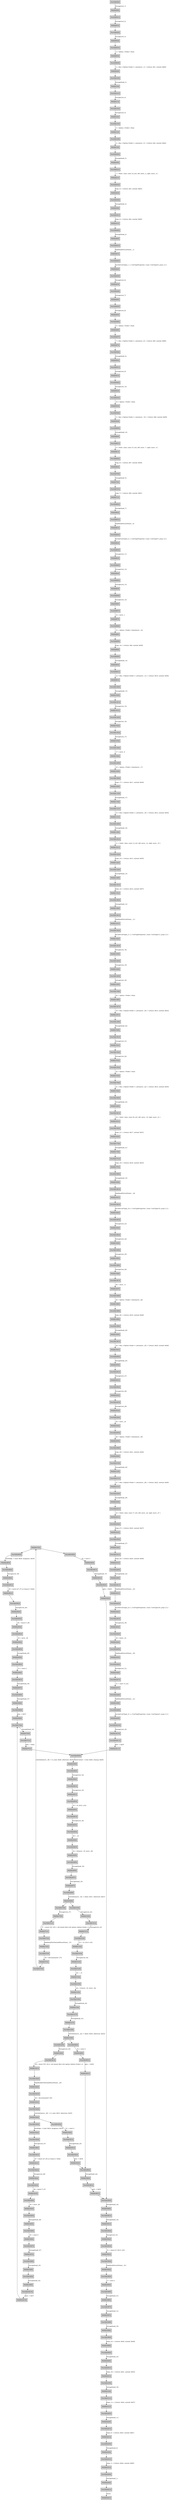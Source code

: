 digraph CFG {
start_bb44_0[style=filled, shape=rectangle, fillcolor=lightgrey, label="Start(bb44[0])"]
start_bb44_1[style=filled, shape=rectangle, fillcolor=lightgrey, label="Start(bb44[1])"]
start_bb43_0[style=filled, shape=rectangle, fillcolor=lightgrey, label="Start(bb43[0])"]
start_bb43_1[style=filled, shape=rectangle, fillcolor=lightgrey, label="Start(bb43[1])"]
start_bb42_0[style=filled, shape=rectangle, fillcolor=lightgrey, label="Start(bb42[0])"]
start_bb42_1[style=filled, shape=rectangle, fillcolor=lightgrey, label="Start(bb42[1])"]
start_bb41_0[style=filled, shape=rectangle, fillcolor=lightgrey, label="Start(bb41[0])"]
start_bb41_1[style=filled, shape=rectangle, fillcolor=lightgrey, label="Start(bb41[1])"]
start_bb40_0[style=filled, shape=rectangle, fillcolor=lightgrey, label="Start(bb40[0])"]
start_bb40_1[style=filled, shape=rectangle, fillcolor=lightgrey, label="Start(bb40[1])"]
start_bb37_0[style=filled, shape=rectangle, fillcolor=lightgrey, label="Start(bb37[0])"]
start_bb37_1[style=filled, shape=rectangle, fillcolor=lightgrey, label="Start(bb37[1])"]
start_bb34_0[style=filled, shape=rectangle, fillcolor=lightgrey, label="Start(bb34[0])"]
start_bb34_1[style=filled, shape=rectangle, fillcolor=lightgrey, label="Start(bb34[1])"]
start_bb34_2[style=filled, shape=rectangle, fillcolor=lightgrey, label="Start(bb34[2])"]
start_bb34_3[style=filled, shape=rectangle, fillcolor=lightgrey, label="Start(bb34[3])"]
start_bb34_4[style=filled, shape=rectangle, fillcolor=lightgrey, label="Start(bb34[4])"]
start_bb34_5[style=filled, shape=rectangle, fillcolor=lightgrey, label="Start(bb34[5])"]
start_bb34_6[style=filled, shape=rectangle, fillcolor=lightgrey, label="Start(bb34[6])"]
start_bb34_7[style=filled, shape=rectangle, fillcolor=lightgrey, label="Start(bb34[7])"]
start_bb34_8[style=filled, shape=rectangle, fillcolor=lightgrey, label="Start(bb34[8])"]
start_bb34_9[style=filled, shape=rectangle, fillcolor=lightgrey, label="Start(bb34[9])"]
start_bb34_10[style=filled, shape=rectangle, fillcolor=lightgrey, label="Start(bb34[10])"]
start_bb39_0[style=filled, shape=rectangle, fillcolor=lightgrey, label="Start(bb39[0])"]
start_bb39_1[style=filled, shape=rectangle, fillcolor=lightgrey, label="Start(bb39[1])"]
start_bb39_2[style=filled, shape=rectangle, fillcolor=lightgrey, label="Start(bb39[2])"]
start_bb39_3[style=filled, shape=rectangle, fillcolor=lightgrey, label="Start(bb39[3])"]
start_bb39_4[style=filled, shape=rectangle, fillcolor=lightgrey, label="Start(bb39[4])"]
start_bb39_5[style=filled, shape=rectangle, fillcolor=lightgrey, label="Start(bb39[5])"]
start_bb39_6[style=filled, shape=rectangle, fillcolor=lightgrey, label="Start(bb39[6])"]
start_bb39_7[style=filled, shape=rectangle, fillcolor=lightgrey, label="Start(bb39[7])"]
start_bb39_8[style=filled, shape=rectangle, fillcolor=lightgrey, label="Start(bb39[8])"]
start_bb39_9[style=filled, shape=rectangle, fillcolor=lightgrey, label="Start(bb39[9])"]
start_bb29_0[style=filled, shape=rectangle, fillcolor=lightgrey, label="Start(bb29[0])"]
start_bb29_1[style=filled, shape=rectangle, fillcolor=lightgrey, label="Start(bb29[1])"]
start_bb29_2[style=filled, shape=rectangle, fillcolor=lightgrey, label="Start(bb29[2])"]
start_bb29_3[style=filled, shape=rectangle, fillcolor=lightgrey, label="Start(bb29[3])"]
start_bb29_4[style=filled, shape=rectangle, fillcolor=lightgrey, label="Start(bb29[4])"]
start_bb29_5[style=filled, shape=rectangle, fillcolor=lightgrey, label="Start(bb29[5])"]
start_bb29_6[style=filled, shape=rectangle, fillcolor=lightgrey, label="Start(bb29[6])"]
start_bb29_7[style=filled, shape=rectangle, fillcolor=lightgrey, label="Start(bb29[7])"]
start_bb29_8[style=filled, shape=rectangle, fillcolor=lightgrey, label="Start(bb29[8])"]
start_bb29_9[style=filled, shape=rectangle, fillcolor=lightgrey, label="Start(bb29[9])"]
start_bb35_0[style=filled, shape=rectangle, fillcolor=lightgrey, label="Start(bb35[0])"]
start_bb35_1[style=filled, shape=rectangle, fillcolor=lightgrey, label="Start(bb35[1])"]
start_bb35_2[style=filled, shape=rectangle, fillcolor=lightgrey, label="Start(bb35[2])"]
start_bb33_0[style=filled, shape=rectangle, fillcolor=lightgrey, label="Start(bb33[0])"]
start_bb38_0[style=filled, shape=rectangle, fillcolor=lightgrey, label="Start(bb38[0])"]
start_bb38_1[style=filled, shape=rectangle, fillcolor=lightgrey, label="Start(bb38[1])"]
start_bb30_0[style=filled, shape=rectangle, fillcolor=lightgrey, label="Start(bb30[0])"]
start_bb30_1[style=filled, shape=rectangle, fillcolor=lightgrey, label="Start(bb30[1])"]
start_bb30_2[style=filled, shape=rectangle, fillcolor=lightgrey, label="Start(bb30[2])"]
start_bb28_0[style=filled, shape=rectangle, fillcolor=lightgrey, label="Start(bb28[0])"]
start_bb32_0[style=filled, shape=rectangle, fillcolor=lightgrey, label="Start(bb32[0])"]
start_bb32_1[style=filled, shape=rectangle, fillcolor=lightgrey, label="Start(bb32[1])"]
start_bb32_2[style=filled, shape=rectangle, fillcolor=lightgrey, label="Start(bb32[2])"]
start_bb32_3[style=filled, shape=rectangle, fillcolor=lightgrey, label="Start(bb32[3])"]
start_bb32_4[style=filled, shape=rectangle, fillcolor=lightgrey, label="Start(bb32[4])"]
start_bb36_0[style=filled, shape=rectangle, fillcolor=lightgrey, label="Start(bb36[0])"]
start_bb36_1[style=filled, shape=rectangle, fillcolor=lightgrey, label="Start(bb36[1])"]
start_bb27_0[style=filled, shape=rectangle, fillcolor=lightgrey, label="Start(bb27[0])"]
start_bb27_1[style=filled, shape=rectangle, fillcolor=lightgrey, label="Start(bb27[1])"]
start_bb27_2[style=filled, shape=rectangle, fillcolor=lightgrey, label="Start(bb27[2])"]
start_bb27_3[style=filled, shape=rectangle, fillcolor=lightgrey, label="Start(bb27[3])"]
start_bb27_4[style=filled, shape=rectangle, fillcolor=lightgrey, label="Start(bb27[4])"]
start_bb31_0[style=filled, shape=rectangle, fillcolor=lightgrey, label="Start(bb31[0])"]
start_bb31_1[style=filled, shape=rectangle, fillcolor=lightgrey, label="Start(bb31[1])"]
start_bb31_2[style=filled, shape=rectangle, fillcolor=lightgrey, label="Start(bb31[2])"]
start_bb31_3[style=filled, shape=rectangle, fillcolor=lightgrey, label="Start(bb31[3])"]
start_bb31_4[style=filled, shape=rectangle, fillcolor=lightgrey, label="Start(bb31[4])"]
start_bb31_5[style=filled, shape=rectangle, fillcolor=lightgrey, label="Start(bb31[5])"]
start_bb31_6[style=filled, shape=rectangle, fillcolor=lightgrey, label="Start(bb31[6])"]
start_bb31_7[style=filled, shape=rectangle, fillcolor=lightgrey, label="Start(bb31[7])"]
start_bb31_8[style=filled, shape=rectangle, fillcolor=lightgrey, label="Start(bb31[8])"]
start_bb26_0[style=filled, shape=rectangle, fillcolor=lightgrey, label="Start(bb26[0])"]
start_bb26_1[style=filled, shape=rectangle, fillcolor=lightgrey, label="Start(bb26[1])"]
start_bb26_2[style=filled, shape=rectangle, fillcolor=lightgrey, label="Start(bb26[2])"]
start_bb26_3[style=filled, shape=rectangle, fillcolor=lightgrey, label="Start(bb26[3])"]
start_bb26_4[style=filled, shape=rectangle, fillcolor=lightgrey, label="Start(bb26[4])"]
start_bb26_5[style=filled, shape=rectangle, fillcolor=lightgrey, label="Start(bb26[5])"]
start_bb26_6[style=filled, shape=rectangle, fillcolor=lightgrey, label="Start(bb26[6])"]
start_bb26_7[style=filled, shape=rectangle, fillcolor=lightgrey, label="Start(bb26[7])"]
start_bb26_8[style=filled, shape=rectangle, fillcolor=lightgrey, label="Start(bb26[8])"]
start_bb25_0[style=filled, shape=rectangle, fillcolor=lightgrey, label="Start(bb25[0])"]
start_bb24_0[style=filled, shape=rectangle, fillcolor=lightgrey, label="Start(bb24[0])"]
start_bb24_1[style=filled, shape=rectangle, fillcolor=lightgrey, label="Start(bb24[1])"]
start_bb24_2[style=filled, shape=rectangle, fillcolor=lightgrey, label="Start(bb24[2])"]
start_bb24_3[style=filled, shape=rectangle, fillcolor=lightgrey, label="Start(bb24[3])"]
start_bb24_4[style=filled, shape=rectangle, fillcolor=lightgrey, label="Start(bb24[4])"]
start_bb24_5[style=filled, shape=rectangle, fillcolor=lightgrey, label="Start(bb24[5])"]
start_bb24_6[style=filled, shape=rectangle, fillcolor=lightgrey, label="Start(bb24[6])"]
start_bb24_7[style=filled, shape=rectangle, fillcolor=lightgrey, label="Start(bb24[7])"]
start_bb24_8[style=filled, shape=rectangle, fillcolor=lightgrey, label="Start(bb24[8])"]
start_bb24_9[style=filled, shape=rectangle, fillcolor=lightgrey, label="Start(bb24[9])"]
start_bb24_10[style=filled, shape=rectangle, fillcolor=lightgrey, label="Start(bb24[10])"]
start_bb24_11[style=filled, shape=rectangle, fillcolor=lightgrey, label="Start(bb24[11])"]
start_bb23_0[style=filled, shape=rectangle, fillcolor=lightgrey, label="Start(bb23[0])"]
start_bb23_1[style=filled, shape=rectangle, fillcolor=lightgrey, label="Start(bb23[1])"]
start_bb22_0[style=filled, shape=rectangle, fillcolor=lightgrey, label="Start(bb22[0])"]
start_bb22_1[style=filled, shape=rectangle, fillcolor=lightgrey, label="Start(bb22[1])"]
start_bb22_2[style=filled, shape=rectangle, fillcolor=lightgrey, label="Start(bb22[2])"]
start_bb21_0[style=filled, shape=rectangle, fillcolor=lightgrey, label="Start(bb21[0])"]
start_bb21_1[style=filled, shape=rectangle, fillcolor=lightgrey, label="Start(bb21[1])"]
start_bb20_0[style=filled, shape=rectangle, fillcolor=lightgrey, label="Start(bb20[0])"]
start_bb20_1[style=filled, shape=rectangle, fillcolor=lightgrey, label="Start(bb20[1])"]
start_bb20_2[style=filled, shape=rectangle, fillcolor=lightgrey, label="Start(bb20[2])"]
start_bb20_3[style=filled, shape=rectangle, fillcolor=lightgrey, label="Start(bb20[3])"]
start_bb20_4[style=filled, shape=rectangle, fillcolor=lightgrey, label="Start(bb20[4])"]
start_bb20_5[style=filled, shape=rectangle, fillcolor=lightgrey, label="Start(bb20[5])"]
start_bb20_6[style=filled, shape=rectangle, fillcolor=lightgrey, label="Start(bb20[6])"]
start_bb19_0[style=filled, shape=rectangle, fillcolor=lightgrey, label="Start(bb19[0])"]
start_bb19_1[style=filled, shape=rectangle, fillcolor=lightgrey, label="Start(bb19[1])"]
start_bb18_0[style=filled, shape=rectangle, fillcolor=lightgrey, label="Start(bb18[0])"]
start_bb18_1[style=filled, shape=rectangle, fillcolor=lightgrey, label="Start(bb18[1])"]
start_bb18_2[style=filled, shape=rectangle, fillcolor=lightgrey, label="Start(bb18[2])"]
start_bb18_3[style=filled, shape=rectangle, fillcolor=lightgrey, label="Start(bb18[3])"]
start_bb18_4[style=filled, shape=rectangle, fillcolor=lightgrey, label="Start(bb18[4])"]
start_bb18_5[style=filled, shape=rectangle, fillcolor=lightgrey, label="Start(bb18[5])"]
start_bb18_6[style=filled, shape=rectangle, fillcolor=lightgrey, label="Start(bb18[6])"]
start_bb18_7[style=filled, shape=rectangle, fillcolor=lightgrey, label="Start(bb18[7])"]
start_bb18_8[style=filled, shape=rectangle, fillcolor=lightgrey, label="Start(bb18[8])"]
start_bb18_9[style=filled, shape=rectangle, fillcolor=lightgrey, label="Start(bb18[9])"]
start_bb17_0[style=filled, shape=rectangle, fillcolor=lightgrey, label="Start(bb17[0])"]
start_bb17_1[style=filled, shape=rectangle, fillcolor=lightgrey, label="Start(bb17[1])"]
start_bb16_0[style=filled, shape=rectangle, fillcolor=lightgrey, label="Start(bb16[0])"]
start_bb16_1[style=filled, shape=rectangle, fillcolor=lightgrey, label="Start(bb16[1])"]
start_bb16_2[style=filled, shape=rectangle, fillcolor=lightgrey, label="Start(bb16[2])"]
start_bb15_0[style=filled, shape=rectangle, fillcolor=lightgrey, label="Start(bb15[0])"]
start_bb15_1[style=filled, shape=rectangle, fillcolor=lightgrey, label="Start(bb15[1])"]
start_bb15_2[style=filled, shape=rectangle, fillcolor=lightgrey, label="Start(bb15[2])"]
start_bb15_3[style=filled, shape=rectangle, fillcolor=lightgrey, label="Start(bb15[3])"]
start_bb15_4[style=filled, shape=rectangle, fillcolor=lightgrey, label="Start(bb15[4])"]
start_bb14_0[style=filled, shape=rectangle, fillcolor=lightgrey, label="Start(bb14[0])"]
start_bb14_1[style=filled, shape=rectangle, fillcolor=lightgrey, label="Start(bb14[1])"]
start_bb14_2[style=filled, shape=rectangle, fillcolor=lightgrey, label="Start(bb14[2])"]
start_bb14_3[style=filled, shape=rectangle, fillcolor=lightgrey, label="Start(bb14[3])"]
start_bb14_4[style=filled, shape=rectangle, fillcolor=lightgrey, label="Start(bb14[4])"]
start_bb14_5[style=filled, shape=rectangle, fillcolor=lightgrey, label="Start(bb14[5])"]
start_bb14_6[style=filled, shape=rectangle, fillcolor=lightgrey, label="Start(bb14[6])"]
start_bb14_7[style=filled, shape=rectangle, fillcolor=lightgrey, label="Start(bb14[7])"]
start_bb13_0[style=filled, shape=rectangle, fillcolor=lightgrey, label="Start(bb13[0])"]
start_bb13_1[style=filled, shape=rectangle, fillcolor=lightgrey, label="Start(bb13[1])"]
start_bb12_0[style=filled, shape=rectangle, fillcolor=lightgrey, label="Start(bb12[0])"]
start_bb12_1[style=filled, shape=rectangle, fillcolor=lightgrey, label="Start(bb12[1])"]
start_bb12_2[style=filled, shape=rectangle, fillcolor=lightgrey, label="Start(bb12[2])"]
start_bb11_0[style=filled, shape=rectangle, fillcolor=lightgrey, label="Start(bb11[0])"]
start_bb11_1[style=filled, shape=rectangle, fillcolor=lightgrey, label="Start(bb11[1])"]
start_bb10_0[style=filled, shape=rectangle, fillcolor=lightgrey, label="Start(bb10[0])"]
start_bb10_1[style=filled, shape=rectangle, fillcolor=lightgrey, label="Start(bb10[1])"]
start_bb10_2[style=filled, shape=rectangle, fillcolor=lightgrey, label="Start(bb10[2])"]
start_bb10_3[style=filled, shape=rectangle, fillcolor=lightgrey, label="Start(bb10[3])"]
start_bb10_4[style=filled, shape=rectangle, fillcolor=lightgrey, label="Start(bb10[4])"]
start_bb10_5[style=filled, shape=rectangle, fillcolor=lightgrey, label="Start(bb10[5])"]
start_bb10_6[style=filled, shape=rectangle, fillcolor=lightgrey, label="Start(bb10[6])"]
start_bb9_0[style=filled, shape=rectangle, fillcolor=lightgrey, label="Start(bb9[0])"]
start_bb9_1[style=filled, shape=rectangle, fillcolor=lightgrey, label="Start(bb9[1])"]
start_bb8_0[style=filled, shape=rectangle, fillcolor=lightgrey, label="Start(bb8[0])"]
start_bb8_1[style=filled, shape=rectangle, fillcolor=lightgrey, label="Start(bb8[1])"]
start_bb8_2[style=filled, shape=rectangle, fillcolor=lightgrey, label="Start(bb8[2])"]
start_bb8_3[style=filled, shape=rectangle, fillcolor=lightgrey, label="Start(bb8[3])"]
start_bb8_4[style=filled, shape=rectangle, fillcolor=lightgrey, label="Start(bb8[4])"]
start_bb8_5[style=filled, shape=rectangle, fillcolor=lightgrey, label="Start(bb8[5])"]
start_bb8_6[style=filled, shape=rectangle, fillcolor=lightgrey, label="Start(bb8[6])"]
start_bb8_7[style=filled, shape=rectangle, fillcolor=lightgrey, label="Start(bb8[7])"]
start_bb8_8[style=filled, shape=rectangle, fillcolor=lightgrey, label="Start(bb8[8])"]
start_bb8_9[style=filled, shape=rectangle, fillcolor=lightgrey, label="Start(bb8[9])"]
start_bb7_0[style=filled, shape=rectangle, fillcolor=lightgrey, label="Start(bb7[0])"]
start_bb7_1[style=filled, shape=rectangle, fillcolor=lightgrey, label="Start(bb7[1])"]
start_bb6_0[style=filled, shape=rectangle, fillcolor=lightgrey, label="Start(bb6[0])"]
start_bb6_1[style=filled, shape=rectangle, fillcolor=lightgrey, label="Start(bb6[1])"]
start_bb6_2[style=filled, shape=rectangle, fillcolor=lightgrey, label="Start(bb6[2])"]
start_bb5_0[style=filled, shape=rectangle, fillcolor=lightgrey, label="Start(bb5[0])"]
start_bb5_1[style=filled, shape=rectangle, fillcolor=lightgrey, label="Start(bb5[1])"]
start_bb5_2[style=filled, shape=rectangle, fillcolor=lightgrey, label="Start(bb5[2])"]
start_bb5_3[style=filled, shape=rectangle, fillcolor=lightgrey, label="Start(bb5[3])"]
start_bb5_4[style=filled, shape=rectangle, fillcolor=lightgrey, label="Start(bb5[4])"]
start_bb4_0[style=filled, shape=rectangle, fillcolor=lightgrey, label="Start(bb4[0])"]
start_bb4_1[style=filled, shape=rectangle, fillcolor=lightgrey, label="Start(bb4[1])"]
start_bb4_2[style=filled, shape=rectangle, fillcolor=lightgrey, label="Start(bb4[2])"]
start_bb4_3[style=filled, shape=rectangle, fillcolor=lightgrey, label="Start(bb4[3])"]
start_bb4_4[style=filled, shape=rectangle, fillcolor=lightgrey, label="Start(bb4[4])"]
start_bb4_5[style=filled, shape=rectangle, fillcolor=lightgrey, label="Start(bb4[5])"]
start_bb4_6[style=filled, shape=rectangle, fillcolor=lightgrey, label="Start(bb4[6])"]
start_bb4_7[style=filled, shape=rectangle, fillcolor=lightgrey, label="Start(bb4[7])"]
start_bb3_0[style=filled, shape=rectangle, fillcolor=lightgrey, label="Start(bb3[0])"]
start_bb3_1[style=filled, shape=rectangle, fillcolor=lightgrey, label="Start(bb3[1])"]
start_bb2_0[style=filled, shape=rectangle, fillcolor=lightgrey, label="Start(bb2[0])"]
start_bb2_1[style=filled, shape=rectangle, fillcolor=lightgrey, label="Start(bb2[1])"]
start_bb2_2[style=filled, shape=rectangle, fillcolor=lightgrey, label="Start(bb2[2])"]
start_bb1_0[style=filled, shape=rectangle, fillcolor=lightgrey, label="Start(bb1[0])"]
start_bb1_1[style=filled, shape=rectangle, fillcolor=lightgrey, label="Start(bb1[1])"]
start_bb1_2[style=filled, shape=rectangle, fillcolor=lightgrey, label="Start(bb1[2])"]
start_bb1_3[style=filled, shape=rectangle, fillcolor=lightgrey, label="Start(bb1[3])"]
start_bb1_4[style=filled, shape=rectangle, fillcolor=lightgrey, label="Start(bb1[4])"]
start_bb0_0[style=filled, shape=rectangle, fillcolor=lightgrey, label="Start(bb0[0])"]
start_bb0_1[style=filled, shape=rectangle, fillcolor=lightgrey, label="Start(bb0[1])"]
start_bb0_2[style=filled, shape=rectangle, fillcolor=lightgrey, label="Start(bb0[2])"]
start_bb0_3[style=filled, shape=rectangle, fillcolor=lightgrey, label="Start(bb0[3])"]
start_bb0_4[style=filled, shape=rectangle, fillcolor=lightgrey, label="Start(bb0[4])"]
mid_bb44_0[style=filled, shape=rectangle, fillcolor=lightgrey, label="Mid(bb44[0])"]
mid_bb43_0[style=filled, shape=rectangle, fillcolor=lightgrey, label="Mid(bb43[0])"]
mid_bb42_0[style=filled, shape=rectangle, fillcolor=lightgrey, label="Mid(bb42[0])"]
mid_bb41_0[style=filled, shape=rectangle, fillcolor=lightgrey, label="Mid(bb41[0])"]
mid_bb40_0[style=filled, shape=rectangle, fillcolor=lightgrey, label="Mid(bb40[0])"]
mid_bb37_0[style=filled, shape=rectangle, fillcolor=lightgrey, label="Mid(bb37[0])"]
mid_bb34_0[style=filled, shape=rectangle, fillcolor=lightgrey, label="Mid(bb34[0])"]
mid_bb34_1[style=filled, shape=rectangle, fillcolor=lightgrey, label="Mid(bb34[1])"]
mid_bb34_2[style=filled, shape=rectangle, fillcolor=lightgrey, label="Mid(bb34[2])"]
mid_bb34_3[style=filled, shape=rectangle, fillcolor=lightgrey, label="Mid(bb34[3])"]
mid_bb34_4[style=filled, shape=rectangle, fillcolor=lightgrey, label="Mid(bb34[4])"]
mid_bb34_5[style=filled, shape=rectangle, fillcolor=lightgrey, label="Mid(bb34[5])"]
mid_bb34_6[style=filled, shape=rectangle, fillcolor=lightgrey, label="Mid(bb34[6])"]
mid_bb34_7[style=filled, shape=rectangle, fillcolor=lightgrey, label="Mid(bb34[7])"]
mid_bb34_8[style=filled, shape=rectangle, fillcolor=lightgrey, label="Mid(bb34[8])"]
mid_bb34_9[style=filled, shape=rectangle, fillcolor=lightgrey, label="Mid(bb34[9])"]
mid_bb39_0[style=filled, shape=rectangle, fillcolor=lightgrey, label="Mid(bb39[0])"]
mid_bb39_1[style=filled, shape=rectangle, fillcolor=lightgrey, label="Mid(bb39[1])"]
mid_bb39_2[style=filled, shape=rectangle, fillcolor=lightgrey, label="Mid(bb39[2])"]
mid_bb39_3[style=filled, shape=rectangle, fillcolor=lightgrey, label="Mid(bb39[3])"]
mid_bb39_4[style=filled, shape=rectangle, fillcolor=lightgrey, label="Mid(bb39[4])"]
mid_bb39_5[style=filled, shape=rectangle, fillcolor=lightgrey, label="Mid(bb39[5])"]
mid_bb39_6[style=filled, shape=rectangle, fillcolor=lightgrey, label="Mid(bb39[6])"]
mid_bb39_7[style=filled, shape=rectangle, fillcolor=lightgrey, label="Mid(bb39[7])"]
mid_bb39_8[style=filled, shape=rectangle, fillcolor=lightgrey, label="Mid(bb39[8])"]
mid_bb29_0[style=filled, shape=rectangle, fillcolor=lightgrey, label="Mid(bb29[0])"]
mid_bb29_1[style=filled, shape=rectangle, fillcolor=lightgrey, label="Mid(bb29[1])"]
mid_bb29_2[style=filled, shape=rectangle, fillcolor=lightgrey, label="Mid(bb29[2])"]
mid_bb29_3[style=filled, shape=rectangle, fillcolor=lightgrey, label="Mid(bb29[3])"]
mid_bb29_4[style=filled, shape=rectangle, fillcolor=lightgrey, label="Mid(bb29[4])"]
mid_bb29_5[style=filled, shape=rectangle, fillcolor=lightgrey, label="Mid(bb29[5])"]
mid_bb29_6[style=filled, shape=rectangle, fillcolor=lightgrey, label="Mid(bb29[6])"]
mid_bb29_7[style=filled, shape=rectangle, fillcolor=lightgrey, label="Mid(bb29[7])"]
mid_bb29_8[style=filled, shape=rectangle, fillcolor=lightgrey, label="Mid(bb29[8])"]
mid_bb35_0[style=filled, shape=rectangle, fillcolor=lightgrey, label="Mid(bb35[0])"]
mid_bb35_1[style=filled, shape=rectangle, fillcolor=lightgrey, label="Mid(bb35[1])"]
mid_bb38_0[style=filled, shape=rectangle, fillcolor=lightgrey, label="Mid(bb38[0])"]
mid_bb30_0[style=filled, shape=rectangle, fillcolor=lightgrey, label="Mid(bb30[0])"]
mid_bb30_1[style=filled, shape=rectangle, fillcolor=lightgrey, label="Mid(bb30[1])"]
mid_bb32_0[style=filled, shape=rectangle, fillcolor=lightgrey, label="Mid(bb32[0])"]
mid_bb32_1[style=filled, shape=rectangle, fillcolor=lightgrey, label="Mid(bb32[1])"]
mid_bb32_2[style=filled, shape=rectangle, fillcolor=lightgrey, label="Mid(bb32[2])"]
mid_bb32_3[style=filled, shape=rectangle, fillcolor=lightgrey, label="Mid(bb32[3])"]
mid_bb36_0[style=filled, shape=rectangle, fillcolor=lightgrey, label="Mid(bb36[0])"]
mid_bb27_0[style=filled, shape=rectangle, fillcolor=lightgrey, label="Mid(bb27[0])"]
mid_bb27_1[style=filled, shape=rectangle, fillcolor=lightgrey, label="Mid(bb27[1])"]
mid_bb27_2[style=filled, shape=rectangle, fillcolor=lightgrey, label="Mid(bb27[2])"]
mid_bb27_3[style=filled, shape=rectangle, fillcolor=lightgrey, label="Mid(bb27[3])"]
mid_bb31_0[style=filled, shape=rectangle, fillcolor=lightgrey, label="Mid(bb31[0])"]
mid_bb31_1[style=filled, shape=rectangle, fillcolor=lightgrey, label="Mid(bb31[1])"]
mid_bb31_2[style=filled, shape=rectangle, fillcolor=lightgrey, label="Mid(bb31[2])"]
mid_bb31_3[style=filled, shape=rectangle, fillcolor=lightgrey, label="Mid(bb31[3])"]
mid_bb31_4[style=filled, shape=rectangle, fillcolor=lightgrey, label="Mid(bb31[4])"]
mid_bb31_5[style=filled, shape=rectangle, fillcolor=lightgrey, label="Mid(bb31[5])"]
mid_bb31_6[style=filled, shape=rectangle, fillcolor=lightgrey, label="Mid(bb31[6])"]
mid_bb31_7[style=filled, shape=rectangle, fillcolor=lightgrey, label="Mid(bb31[7])"]
mid_bb26_0[style=filled, shape=rectangle, fillcolor=lightgrey, label="Mid(bb26[0])"]
mid_bb26_1[style=filled, shape=rectangle, fillcolor=lightgrey, label="Mid(bb26[1])"]
mid_bb26_2[style=filled, shape=rectangle, fillcolor=lightgrey, label="Mid(bb26[2])"]
mid_bb26_3[style=filled, shape=rectangle, fillcolor=lightgrey, label="Mid(bb26[3])"]
mid_bb26_4[style=filled, shape=rectangle, fillcolor=lightgrey, label="Mid(bb26[4])"]
mid_bb26_5[style=filled, shape=rectangle, fillcolor=lightgrey, label="Mid(bb26[5])"]
mid_bb26_6[style=filled, shape=rectangle, fillcolor=lightgrey, label="Mid(bb26[6])"]
mid_bb26_7[style=filled, shape=rectangle, fillcolor=lightgrey, label="Mid(bb26[7])"]
mid_bb24_0[style=filled, shape=rectangle, fillcolor=lightgrey, label="Mid(bb24[0])"]
mid_bb24_1[style=filled, shape=rectangle, fillcolor=lightgrey, label="Mid(bb24[1])"]
mid_bb24_2[style=filled, shape=rectangle, fillcolor=lightgrey, label="Mid(bb24[2])"]
mid_bb24_3[style=filled, shape=rectangle, fillcolor=lightgrey, label="Mid(bb24[3])"]
mid_bb24_4[style=filled, shape=rectangle, fillcolor=lightgrey, label="Mid(bb24[4])"]
mid_bb24_5[style=filled, shape=rectangle, fillcolor=lightgrey, label="Mid(bb24[5])"]
mid_bb24_6[style=filled, shape=rectangle, fillcolor=lightgrey, label="Mid(bb24[6])"]
mid_bb24_7[style=filled, shape=rectangle, fillcolor=lightgrey, label="Mid(bb24[7])"]
mid_bb24_8[style=filled, shape=rectangle, fillcolor=lightgrey, label="Mid(bb24[8])"]
mid_bb24_9[style=filled, shape=rectangle, fillcolor=lightgrey, label="Mid(bb24[9])"]
mid_bb24_10[style=filled, shape=rectangle, fillcolor=lightgrey, label="Mid(bb24[10])"]
mid_bb23_0[style=filled, shape=rectangle, fillcolor=lightgrey, label="Mid(bb23[0])"]
mid_bb22_0[style=filled, shape=rectangle, fillcolor=lightgrey, label="Mid(bb22[0])"]
mid_bb22_1[style=filled, shape=rectangle, fillcolor=lightgrey, label="Mid(bb22[1])"]
mid_bb21_0[style=filled, shape=rectangle, fillcolor=lightgrey, label="Mid(bb21[0])"]
mid_bb20_0[style=filled, shape=rectangle, fillcolor=lightgrey, label="Mid(bb20[0])"]
mid_bb20_1[style=filled, shape=rectangle, fillcolor=lightgrey, label="Mid(bb20[1])"]
mid_bb20_2[style=filled, shape=rectangle, fillcolor=lightgrey, label="Mid(bb20[2])"]
mid_bb20_3[style=filled, shape=rectangle, fillcolor=lightgrey, label="Mid(bb20[3])"]
mid_bb20_4[style=filled, shape=rectangle, fillcolor=lightgrey, label="Mid(bb20[4])"]
mid_bb20_5[style=filled, shape=rectangle, fillcolor=lightgrey, label="Mid(bb20[5])"]
mid_bb19_0[style=filled, shape=rectangle, fillcolor=lightgrey, label="Mid(bb19[0])"]
mid_bb18_0[style=filled, shape=rectangle, fillcolor=lightgrey, label="Mid(bb18[0])"]
mid_bb18_1[style=filled, shape=rectangle, fillcolor=lightgrey, label="Mid(bb18[1])"]
mid_bb18_2[style=filled, shape=rectangle, fillcolor=lightgrey, label="Mid(bb18[2])"]
mid_bb18_3[style=filled, shape=rectangle, fillcolor=lightgrey, label="Mid(bb18[3])"]
mid_bb18_4[style=filled, shape=rectangle, fillcolor=lightgrey, label="Mid(bb18[4])"]
mid_bb18_5[style=filled, shape=rectangle, fillcolor=lightgrey, label="Mid(bb18[5])"]
mid_bb18_6[style=filled, shape=rectangle, fillcolor=lightgrey, label="Mid(bb18[6])"]
mid_bb18_7[style=filled, shape=rectangle, fillcolor=lightgrey, label="Mid(bb18[7])"]
mid_bb18_8[style=filled, shape=rectangle, fillcolor=lightgrey, label="Mid(bb18[8])"]
mid_bb17_0[style=filled, shape=rectangle, fillcolor=lightgrey, label="Mid(bb17[0])"]
mid_bb16_0[style=filled, shape=rectangle, fillcolor=lightgrey, label="Mid(bb16[0])"]
mid_bb16_1[style=filled, shape=rectangle, fillcolor=lightgrey, label="Mid(bb16[1])"]
mid_bb15_0[style=filled, shape=rectangle, fillcolor=lightgrey, label="Mid(bb15[0])"]
mid_bb15_1[style=filled, shape=rectangle, fillcolor=lightgrey, label="Mid(bb15[1])"]
mid_bb15_2[style=filled, shape=rectangle, fillcolor=lightgrey, label="Mid(bb15[2])"]
mid_bb15_3[style=filled, shape=rectangle, fillcolor=lightgrey, label="Mid(bb15[3])"]
mid_bb14_0[style=filled, shape=rectangle, fillcolor=lightgrey, label="Mid(bb14[0])"]
mid_bb14_1[style=filled, shape=rectangle, fillcolor=lightgrey, label="Mid(bb14[1])"]
mid_bb14_2[style=filled, shape=rectangle, fillcolor=lightgrey, label="Mid(bb14[2])"]
mid_bb14_3[style=filled, shape=rectangle, fillcolor=lightgrey, label="Mid(bb14[3])"]
mid_bb14_4[style=filled, shape=rectangle, fillcolor=lightgrey, label="Mid(bb14[4])"]
mid_bb14_5[style=filled, shape=rectangle, fillcolor=lightgrey, label="Mid(bb14[5])"]
mid_bb14_6[style=filled, shape=rectangle, fillcolor=lightgrey, label="Mid(bb14[6])"]
mid_bb13_0[style=filled, shape=rectangle, fillcolor=lightgrey, label="Mid(bb13[0])"]
mid_bb12_0[style=filled, shape=rectangle, fillcolor=lightgrey, label="Mid(bb12[0])"]
mid_bb12_1[style=filled, shape=rectangle, fillcolor=lightgrey, label="Mid(bb12[1])"]
mid_bb11_0[style=filled, shape=rectangle, fillcolor=lightgrey, label="Mid(bb11[0])"]
mid_bb10_0[style=filled, shape=rectangle, fillcolor=lightgrey, label="Mid(bb10[0])"]
mid_bb10_1[style=filled, shape=rectangle, fillcolor=lightgrey, label="Mid(bb10[1])"]
mid_bb10_2[style=filled, shape=rectangle, fillcolor=lightgrey, label="Mid(bb10[2])"]
mid_bb10_3[style=filled, shape=rectangle, fillcolor=lightgrey, label="Mid(bb10[3])"]
mid_bb10_4[style=filled, shape=rectangle, fillcolor=lightgrey, label="Mid(bb10[4])"]
mid_bb10_5[style=filled, shape=rectangle, fillcolor=lightgrey, label="Mid(bb10[5])"]
mid_bb9_0[style=filled, shape=rectangle, fillcolor=lightgrey, label="Mid(bb9[0])"]
mid_bb8_0[style=filled, shape=rectangle, fillcolor=lightgrey, label="Mid(bb8[0])"]
mid_bb8_1[style=filled, shape=rectangle, fillcolor=lightgrey, label="Mid(bb8[1])"]
mid_bb8_2[style=filled, shape=rectangle, fillcolor=lightgrey, label="Mid(bb8[2])"]
mid_bb8_3[style=filled, shape=rectangle, fillcolor=lightgrey, label="Mid(bb8[3])"]
mid_bb8_4[style=filled, shape=rectangle, fillcolor=lightgrey, label="Mid(bb8[4])"]
mid_bb8_5[style=filled, shape=rectangle, fillcolor=lightgrey, label="Mid(bb8[5])"]
mid_bb8_6[style=filled, shape=rectangle, fillcolor=lightgrey, label="Mid(bb8[6])"]
mid_bb8_7[style=filled, shape=rectangle, fillcolor=lightgrey, label="Mid(bb8[7])"]
mid_bb8_8[style=filled, shape=rectangle, fillcolor=lightgrey, label="Mid(bb8[8])"]
mid_bb7_0[style=filled, shape=rectangle, fillcolor=lightgrey, label="Mid(bb7[0])"]
mid_bb6_0[style=filled, shape=rectangle, fillcolor=lightgrey, label="Mid(bb6[0])"]
mid_bb6_1[style=filled, shape=rectangle, fillcolor=lightgrey, label="Mid(bb6[1])"]
mid_bb5_0[style=filled, shape=rectangle, fillcolor=lightgrey, label="Mid(bb5[0])"]
mid_bb5_1[style=filled, shape=rectangle, fillcolor=lightgrey, label="Mid(bb5[1])"]
mid_bb5_2[style=filled, shape=rectangle, fillcolor=lightgrey, label="Mid(bb5[2])"]
mid_bb5_3[style=filled, shape=rectangle, fillcolor=lightgrey, label="Mid(bb5[3])"]
mid_bb4_0[style=filled, shape=rectangle, fillcolor=lightgrey, label="Mid(bb4[0])"]
mid_bb4_1[style=filled, shape=rectangle, fillcolor=lightgrey, label="Mid(bb4[1])"]
mid_bb4_2[style=filled, shape=rectangle, fillcolor=lightgrey, label="Mid(bb4[2])"]
mid_bb4_3[style=filled, shape=rectangle, fillcolor=lightgrey, label="Mid(bb4[3])"]
mid_bb4_4[style=filled, shape=rectangle, fillcolor=lightgrey, label="Mid(bb4[4])"]
mid_bb4_5[style=filled, shape=rectangle, fillcolor=lightgrey, label="Mid(bb4[5])"]
mid_bb4_6[style=filled, shape=rectangle, fillcolor=lightgrey, label="Mid(bb4[6])"]
mid_bb3_0[style=filled, shape=rectangle, fillcolor=lightgrey, label="Mid(bb3[0])"]
mid_bb2_0[style=filled, shape=rectangle, fillcolor=lightgrey, label="Mid(bb2[0])"]
mid_bb2_1[style=filled, shape=rectangle, fillcolor=lightgrey, label="Mid(bb2[1])"]
mid_bb1_0[style=filled, shape=rectangle, fillcolor=lightgrey, label="Mid(bb1[0])"]
mid_bb1_1[style=filled, shape=rectangle, fillcolor=lightgrey, label="Mid(bb1[1])"]
mid_bb1_2[style=filled, shape=rectangle, fillcolor=lightgrey, label="Mid(bb1[2])"]
mid_bb1_3[style=filled, shape=rectangle, fillcolor=lightgrey, label="Mid(bb1[3])"]
mid_bb0_0[style=filled, shape=rectangle, fillcolor=lightgrey, label="Mid(bb0[0])"]
mid_bb0_1[style=filled, shape=rectangle, fillcolor=lightgrey, label="Mid(bb0[1])"]
mid_bb0_2[style=filled, shape=rectangle, fillcolor=lightgrey, label="Mid(bb0[2])"]
mid_bb0_3[style=filled, shape=rectangle, fillcolor=lightgrey, label="Mid(bb0[3])"]
mid_bb0_4[style=filled, shape=rectangle, fillcolor=lightgrey, label="Mid(bb0[4])"]
mid_bb1_4[style=filled, shape=rectangle, fillcolor=lightgrey, label="Mid(bb1[4])"]
mid_bb2_2[style=filled, shape=rectangle, fillcolor=lightgrey, label="Mid(bb2[2])"]
mid_bb3_1[style=filled, shape=rectangle, fillcolor=lightgrey, label="Mid(bb3[1])"]
mid_bb4_7[style=filled, shape=rectangle, fillcolor=lightgrey, label="Mid(bb4[7])"]
mid_bb5_4[style=filled, shape=rectangle, fillcolor=lightgrey, label="Mid(bb5[4])"]
mid_bb6_2[style=filled, shape=rectangle, fillcolor=lightgrey, label="Mid(bb6[2])"]
mid_bb7_1[style=filled, shape=rectangle, fillcolor=lightgrey, label="Mid(bb7[1])"]
mid_bb8_9[style=filled, shape=rectangle, fillcolor=lightgrey, label="Mid(bb8[9])"]
mid_bb9_1[style=filled, shape=rectangle, fillcolor=lightgrey, label="Mid(bb9[1])"]
mid_bb10_6[style=filled, shape=rectangle, fillcolor=lightgrey, label="Mid(bb10[6])"]
mid_bb11_1[style=filled, shape=rectangle, fillcolor=lightgrey, label="Mid(bb11[1])"]
mid_bb12_2[style=filled, shape=rectangle, fillcolor=lightgrey, label="Mid(bb12[2])"]
mid_bb13_1[style=filled, shape=rectangle, fillcolor=lightgrey, label="Mid(bb13[1])"]
mid_bb14_7[style=filled, shape=rectangle, fillcolor=lightgrey, label="Mid(bb14[7])"]
mid_bb15_4[style=filled, shape=rectangle, fillcolor=lightgrey, label="Mid(bb15[4])"]
mid_bb16_2[style=filled, shape=rectangle, fillcolor=lightgrey, label="Mid(bb16[2])"]
mid_bb17_1[style=filled, shape=rectangle, fillcolor=lightgrey, label="Mid(bb17[1])"]
mid_bb18_9[style=filled, shape=rectangle, fillcolor=lightgrey, label="Mid(bb18[9])"]
mid_bb19_1[style=filled, shape=rectangle, fillcolor=lightgrey, label="Mid(bb19[1])"]
mid_bb20_6[style=filled, shape=rectangle, fillcolor=lightgrey, label="Mid(bb20[6])"]
mid_bb21_1[style=filled, shape=rectangle, fillcolor=lightgrey, label="Mid(bb21[1])"]
mid_bb22_2[style=filled, shape=rectangle, fillcolor=lightgrey, label="Mid(bb22[2])"]
mid_bb23_1[style=filled, shape=rectangle, fillcolor=lightgrey, label="Mid(bb23[1])"]
mid_bb24_11[style=filled, shape=rectangle, fillcolor=lightgrey, label="Mid(bb24[11])"]
mid_bb25_0[style=filled, shape=rectangle, fillcolor=lightgrey, label="Mid(bb25[0])"]
mid_bb26_8[style=filled, shape=rectangle, fillcolor=lightgrey, label="Mid(bb26[8])"]
mid_bb31_8[style=filled, shape=rectangle, fillcolor=lightgrey, label="Mid(bb31[8])"]
mid_bb27_4[style=filled, shape=rectangle, fillcolor=lightgrey, label="Mid(bb27[4])"]
mid_bb36_1[style=filled, shape=rectangle, fillcolor=lightgrey, label="Mid(bb36[1])"]
mid_bb32_4[style=filled, shape=rectangle, fillcolor=lightgrey, label="Mid(bb32[4])"]
mid_bb28_0[style=filled, shape=rectangle, fillcolor=lightgrey, label="Mid(bb28[0])"]
mid_bb30_2[style=filled, shape=rectangle, fillcolor=lightgrey, label="Mid(bb30[2])"]
mid_bb38_1[style=filled, shape=rectangle, fillcolor=lightgrey, label="Mid(bb38[1])"]
mid_bb33_0[style=filled, shape=rectangle, fillcolor=lightgrey, label="Mid(bb33[0])"]
mid_bb35_2[style=filled, shape=rectangle, fillcolor=lightgrey, label="Mid(bb35[2])"]
mid_bb29_9[style=filled, shape=rectangle, fillcolor=lightgrey, label="Mid(bb29[9])"]
mid_bb39_9[style=filled, shape=rectangle, fillcolor=lightgrey, label="Mid(bb39[9])"]
mid_bb34_10[style=filled, shape=rectangle, fillcolor=lightgrey, label="Mid(bb34[10])"]
mid_bb37_1[style=filled, shape=rectangle, fillcolor=lightgrey, label="Mid(bb37[1])"]
mid_bb40_1[style=filled, shape=rectangle, fillcolor=lightgrey, label="Mid(bb40[1])"]
mid_bb41_1[style=filled, shape=rectangle, fillcolor=lightgrey, label="Mid(bb41[1])"]
mid_bb42_1[style=filled, shape=rectangle, fillcolor=lightgrey, label="Mid(bb42[1])"]
mid_bb43_1[style=filled, shape=rectangle, fillcolor=lightgrey, label="Mid(bb43[1])"]
mid_bb44_1[style=filled, shape=rectangle, fillcolor=lightgrey, label="Mid(bb44[1])"]
start_bb44_0 -> mid_bb44_0[label="StorageDead(_1)"]
start_bb44_1 -> mid_bb44_1[label="return"]
start_bb43_0 -> mid_bb43_0[label="StorageDead(_6)"]
start_bb43_1 -> mid_bb43_1[label="drop(_1) \-\> [return: bb44, unwind: bb65]"]
start_bb42_0 -> mid_bb42_0[label="StorageDead(_11)"]
start_bb42_1 -> mid_bb42_1[label="drop(_6) \-\> [return: bb43, unwind: bb61]"]
start_bb41_0 -> mid_bb41_0[label="StorageDead(_18)"]
start_bb41_1 -> mid_bb41_1[label="drop(_11) \-\> [return: bb42, unwind: bb57]"]
start_bb40_0 -> mid_bb40_0[label="StorageDead(_23)"]
start_bb40_1 -> mid_bb40_1[label="drop(_18) \-\> [return: bb41, unwind: bb53]"]
start_bb37_0 -> mid_bb37_0[label="StorageDead(_34)"]
start_bb37_1 -> mid_bb37_1[label="goto \-\> bb25"]
start_bb34_0 -> mid_bb34_0[label="StorageLive(_47)"]
start_bb34_1 -> mid_bb34_1[label="_47 = &mut (((*_45) as Some).0: Node)"]
start_bb34_2 -> mid_bb34_2[label="StorageLive(_48)"]
start_bb34_3 -> mid_bb34_3[label="_48 = &mut (*_47)"]
start_bb34_4 -> mid_bb34_4[label="_30 = move _48"]
start_bb34_5 -> mid_bb34_5[label="StorageDead(_48)"]
start_bb34_6 -> mid_bb34_6[label="_33 = const ()"]
start_bb34_7 -> mid_bb34_7[label="StorageDead(_47)"]
start_bb34_8 -> mid_bb34_8[label="StorageDead(_45)"]
start_bb34_9 -> mid_bb34_9[label="StorageDead(_42)"]
start_bb34_10 -> mid_bb34_10[label="goto \-\> bb37"]
start_bb39_0 -> mid_bb39_0[label="StorageDead(_34)"]
start_bb39_1 -> mid_bb39_1[label="StorageDead(_32)"]
start_bb39_2 -> mid_bb39_2[label="StorageLive(_51)"]
start_bb39_3 -> mid_bb39_3[label="_51 = &mut ((*_30).0: u32)"]
start_bb39_4 -> mid_bb39_4[label="FakeRead(ForLet(None), _51)"]
start_bb39_5 -> mid_bb39_5[label="_0 = const ()"]
start_bb39_6 -> mid_bb39_6[label="StorageDead(_51)"]
start_bb39_7 -> mid_bb39_7[label="StorageDead(_31)"]
start_bb39_8 -> mid_bb39_8[label="StorageDead(_30)"]
start_bb39_9 -> mid_bb39_9[label="drop(_23) \-\> [return: bb40, unwind: bb49]"]
start_bb29_0 -> mid_bb29_0[label="StorageLive(_39)"]
start_bb29_1 -> mid_bb29_1[label="_39 = &mut (((*_37) as Some).0: Node)"]
start_bb29_2 -> mid_bb29_2[label="StorageLive(_40)"]
start_bb29_3 -> mid_bb29_3[label="_40 = &mut (*_39)"]
start_bb29_4 -> mid_bb29_4[label="_30 = move _40"]
start_bb29_5 -> mid_bb29_5[label="StorageDead(_40)"]
start_bb29_6 -> mid_bb29_6[label="_33 = const ()"]
start_bb29_7 -> mid_bb29_7[label="StorageDead(_39)"]
start_bb29_8 -> mid_bb29_8[label="StorageDead(_37)"]
start_bb29_9 -> mid_bb29_9[label="goto \-\> bb37"]
start_bb35_0 -> mid_bb35_0[label="_32 = const ()"]
start_bb35_1 -> mid_bb35_1[label="StorageDead(_45)"]
start_bb35_2 -> mid_bb35_2[label="goto \-\> bb38"]
start_bb33_0 -> mid_bb33_0[label="falseEdge \-\> [real: bb34, imaginary: bb35]"]
start_bb38_0 -> mid_bb38_0[label="StorageDead(_42)"]
start_bb38_1 -> mid_bb38_1[label="goto \-\> bb39"]
start_bb30_0 -> mid_bb30_0[label="_32 = const ()"]
start_bb30_1 -> mid_bb30_1[label="StorageDead(_37)"]
start_bb30_2 -> mid_bb30_2[label="goto \-\> bb39"]
start_bb28_0 -> mid_bb28_0[label="falseEdge \-\> [real: bb29, imaginary: bb30]"]
start_bb32_0 -> mid_bb32_0[label="StorageLive(_45)"]
start_bb32_1 -> mid_bb32_1[label="_45 = &mut (*((*_30).2: std::boxed::Box\<std::option::Option\<Node\>\>))"]
start_bb32_2 -> mid_bb32_2[label="FakeRead(ForMatchedPlace(None), _45)"]
start_bb32_3 -> mid_bb32_3[label="_46 = discriminant((*_45))"]
start_bb32_4 -> mid_bb32_4[label="switchInt(move _46) \-\> [1_isize: bb33, otherwise: bb35]"]
start_bb36_0 -> mid_bb36_0[label="_32 = const ()"]
start_bb36_1 -> mid_bb36_1[label="goto \-\> bb38"]
start_bb27_0 -> mid_bb27_0[label="StorageLive(_37)"]
start_bb27_1 -> mid_bb27_1[label="_37 = &mut (*((*_30).1: std::boxed::Box\<std::option::Option\<Node\>\>))"]
start_bb27_2 -> mid_bb27_2[label="FakeRead(ForMatchedPlace(None), _37)"]
start_bb27_3 -> mid_bb27_3[label="_38 = discriminant((*_37))"]
start_bb27_4 -> mid_bb27_4[label="switchInt(move _38) \-\> [1_isize: bb28, otherwise: bb30]"]
start_bb31_0 -> mid_bb31_0[label="StorageLive(_42)"]
start_bb31_1 -> mid_bb31_1[label="StorageLive(_43)"]
start_bb31_2 -> mid_bb31_2[label="_43 = ((*_30).0: u32)"]
start_bb31_3 -> mid_bb31_3[label="StorageLive(_44)"]
start_bb31_4 -> mid_bb31_4[label="_44 = _31"]
start_bb31_5 -> mid_bb31_5[label="_42 = Lt(move _43, move _44)"]
start_bb31_6 -> mid_bb31_6[label="StorageDead(_44)"]
start_bb31_7 -> mid_bb31_7[label="StorageDead(_43)"]
start_bb31_8 -> mid_bb31_8[label="switchInt(move _42) \-\> [false: bb36, otherwise: bb32]"]
start_bb26_0 -> mid_bb26_0[label="StorageLive(_34)"]
start_bb26_1 -> mid_bb26_1[label="StorageLive(_35)"]
start_bb26_2 -> mid_bb26_2[label="_35 = ((*_30).0: u32)"]
start_bb26_3 -> mid_bb26_3[label="StorageLive(_36)"]
start_bb26_4 -> mid_bb26_4[label="_36 = _31"]
start_bb26_5 -> mid_bb26_5[label="_34 = Gt(move _35, move _36)"]
start_bb26_6 -> mid_bb26_6[label="StorageDead(_36)"]
start_bb26_7 -> mid_bb26_7[label="StorageDead(_35)"]
start_bb26_8 -> mid_bb26_8[label="switchInt(move _34) \-\> [false: bb31, otherwise: bb27]"]
start_bb25_0 -> mid_bb25_0[label="falseUnwind \-\> [real: bb26, cleanup: bb45]"]
start_bb24_0 -> mid_bb24_0[label="StorageDead(_24)"]
start_bb24_1 -> mid_bb24_1[label="FakeRead(ForLet(None), _23)"]
start_bb24_2 -> mid_bb24_2[label="AscribeUserType(_23, o, UserTypeProjection \{ base: UserType(19), projs: [] \})"]
start_bb24_3 -> mid_bb24_3[label="StorageLive(_30)"]
start_bb24_4 -> mid_bb24_4[label="_30 = &mut _23"]
start_bb24_5 -> mid_bb24_5[label="FakeRead(ForLet(None), _30)"]
start_bb24_6 -> mid_bb24_6[label="StorageLive(_31)"]
start_bb24_7 -> mid_bb24_7[label="_31 = const 15_u32"]
start_bb24_8 -> mid_bb24_8[label="FakeRead(ForLet(None), _31)"]
start_bb24_9 -> mid_bb24_9[label="AscribeUserType(_31, o, UserTypeProjection \{ base: UserType(21), projs: [] \})"]
start_bb24_10 -> mid_bb24_10[label="StorageLive(_32)"]
start_bb24_11 -> mid_bb24_11[label="goto \-\> bb25"]
start_bb23_0 -> mid_bb23_0[label="StorageDead(_27)"]
start_bb23_1 -> mid_bb23_1[label="drop(_24) \-\> [return: bb24, unwind: bb49]"]
start_bb22_0 -> mid_bb22_0[label="StorageDead(_28)"]
start_bb22_1 -> mid_bb22_1[label="_23 = Node \{ data: const 17_u32, left: move _24, right: move _27 \}"]
start_bb22_2 -> mid_bb22_2[label="drop(_27) \-\> [return: bb23, unwind: bb47]"]
start_bb21_0 -> mid_bb21_0[label="StorageDead(_29)"]
start_bb21_1 -> mid_bb21_1[label="_27 = Box::\<Option\<Node\>\>::new(move _28) \-\> [return: bb22, unwind: bb46]"]
start_bb20_0 -> mid_bb20_0[label="StorageDead(_25)"]
start_bb20_1 -> mid_bb20_1[label="StorageLive(_27)"]
start_bb20_2 -> mid_bb20_2[label="StorageLive(_28)"]
start_bb20_3 -> mid_bb20_3[label="StorageLive(_29)"]
start_bb20_4 -> mid_bb20_4[label="_29 = move _18"]
start_bb20_5 -> mid_bb20_5[label="_28 = Option::\<Node\>::Some(move _29)"]
start_bb20_6 -> mid_bb20_6[label="drop(_29) \-\> [return: bb21, unwind: bb46]"]
start_bb19_0 -> mid_bb19_0[label="StorageDead(_26)"]
start_bb19_1 -> mid_bb19_1[label="_24 = Box::\<Option\<Node\>\>::new(move _25) \-\> [return: bb20, unwind: bb48]"]
start_bb18_0 -> mid_bb18_0[label="StorageDead(_19)"]
start_bb18_1 -> mid_bb18_1[label="FakeRead(ForLet(None), _18)"]
start_bb18_2 -> mid_bb18_2[label="AscribeUserType(_18, o, UserTypeProjection \{ base: UserType(15), projs: [] \})"]
start_bb18_3 -> mid_bb18_3[label="StorageLive(_23)"]
start_bb18_4 -> mid_bb18_4[label="StorageLive(_24)"]
start_bb18_5 -> mid_bb18_5[label="StorageLive(_25)"]
start_bb18_6 -> mid_bb18_6[label="StorageLive(_26)"]
start_bb18_7 -> mid_bb18_7[label="_26 = move _11"]
start_bb18_8 -> mid_bb18_8[label="_25 = Option::\<Node\>::Some(move _26)"]
start_bb18_9 -> mid_bb18_9[label="drop(_26) \-\> [return: bb19, unwind: bb48]"]
start_bb17_0 -> mid_bb17_0[label="StorageDead(_21)"]
start_bb17_1 -> mid_bb17_1[label="drop(_19) \-\> [return: bb18, unwind: bb53]"]
start_bb16_0 -> mid_bb16_0[label="StorageDead(_22)"]
start_bb16_1 -> mid_bb16_1[label="_18 = Node \{ data: const 20_u32, left: move _19, right: move _21 \}"]
start_bb16_2 -> mid_bb16_2[label="drop(_21) \-\> [return: bb17, unwind: bb51]"]
start_bb15_0 -> mid_bb15_0[label="StorageDead(_20)"]
start_bb15_1 -> mid_bb15_1[label="StorageLive(_21)"]
start_bb15_2 -> mid_bb15_2[label="StorageLive(_22)"]
start_bb15_3 -> mid_bb15_3[label="_22 = Option::\<Node\>::None"]
start_bb15_4 -> mid_bb15_4[label="_21 = Box::\<Option\<Node\>\>::new(move _22) \-\> [return: bb16, unwind: bb50]"]
start_bb14_0 -> mid_bb14_0[label="StorageDead(_12)"]
start_bb14_1 -> mid_bb14_1[label="FakeRead(ForLet(None), _11)"]
start_bb14_2 -> mid_bb14_2[label="AscribeUserType(_11, o, UserTypeProjection \{ base: UserType(11), projs: [] \})"]
start_bb14_3 -> mid_bb14_3[label="StorageLive(_18)"]
start_bb14_4 -> mid_bb14_4[label="StorageLive(_19)"]
start_bb14_5 -> mid_bb14_5[label="StorageLive(_20)"]
start_bb14_6 -> mid_bb14_6[label="_20 = Option::\<Node\>::None"]
start_bb14_7 -> mid_bb14_7[label="_19 = Box::\<Option\<Node\>\>::new(move _20) \-\> [return: bb15, unwind: bb52]"]
start_bb13_0 -> mid_bb13_0[label="StorageDead(_15)"]
start_bb13_1 -> mid_bb13_1[label="drop(_12) \-\> [return: bb14, unwind: bb57]"]
start_bb12_0 -> mid_bb12_0[label="StorageDead(_16)"]
start_bb12_1 -> mid_bb12_1[label="_11 = Node \{ data: const 13_u32, left: move _12, right: move _15 \}"]
start_bb12_2 -> mid_bb12_2[label="drop(_15) \-\> [return: bb13, unwind: bb55]"]
start_bb11_0 -> mid_bb11_0[label="StorageDead(_17)"]
start_bb11_1 -> mid_bb11_1[label="_15 = Box::\<Option\<Node\>\>::new(move _16) \-\> [return: bb12, unwind: bb54]"]
start_bb10_0 -> mid_bb10_0[label="StorageDead(_13)"]
start_bb10_1 -> mid_bb10_1[label="StorageLive(_15)"]
start_bb10_2 -> mid_bb10_2[label="StorageLive(_16)"]
start_bb10_3 -> mid_bb10_3[label="StorageLive(_17)"]
start_bb10_4 -> mid_bb10_4[label="_17 = move _6"]
start_bb10_5 -> mid_bb10_5[label="_16 = Option::\<Node\>::Some(move _17)"]
start_bb10_6 -> mid_bb10_6[label="drop(_17) \-\> [return: bb11, unwind: bb54]"]
start_bb9_0 -> mid_bb9_0[label="StorageDead(_14)"]
start_bb9_1 -> mid_bb9_1[label="_12 = Box::\<Option\<Node\>\>::new(move _13) \-\> [return: bb10, unwind: bb56]"]
start_bb8_0 -> mid_bb8_0[label="StorageDead(_7)"]
start_bb8_1 -> mid_bb8_1[label="FakeRead(ForLet(None), _6)"]
start_bb8_2 -> mid_bb8_2[label="AscribeUserType(_6, o, UserTypeProjection \{ base: UserType(7), projs: [] \})"]
start_bb8_3 -> mid_bb8_3[label="StorageLive(_11)"]
start_bb8_4 -> mid_bb8_4[label="StorageLive(_12)"]
start_bb8_5 -> mid_bb8_5[label="StorageLive(_13)"]
start_bb8_6 -> mid_bb8_6[label="StorageLive(_14)"]
start_bb8_7 -> mid_bb8_7[label="_14 = move _1"]
start_bb8_8 -> mid_bb8_8[label="_13 = Option::\<Node\>::Some(move _14)"]
start_bb8_9 -> mid_bb8_9[label="drop(_14) \-\> [return: bb9, unwind: bb56]"]
start_bb7_0 -> mid_bb7_0[label="StorageDead(_9)"]
start_bb7_1 -> mid_bb7_1[label="drop(_7) \-\> [return: bb8, unwind: bb61]"]
start_bb6_0 -> mid_bb6_0[label="StorageDead(_10)"]
start_bb6_1 -> mid_bb6_1[label="_6 = Node \{ data: const 15_u32, left: move _7, right: move _9 \}"]
start_bb6_2 -> mid_bb6_2[label="drop(_9) \-\> [return: bb7, unwind: bb59]"]
start_bb5_0 -> mid_bb5_0[label="StorageDead(_8)"]
start_bb5_1 -> mid_bb5_1[label="StorageLive(_9)"]
start_bb5_2 -> mid_bb5_2[label="StorageLive(_10)"]
start_bb5_3 -> mid_bb5_3[label="_10 = Option::\<Node\>::None"]
start_bb5_4 -> mid_bb5_4[label="_9 = Box::\<Option\<Node\>\>::new(move _10) \-\> [return: bb6, unwind: bb58]"]
start_bb4_0 -> mid_bb4_0[label="StorageDead(_2)"]
start_bb4_1 -> mid_bb4_1[label="FakeRead(ForLet(None), _1)"]
start_bb4_2 -> mid_bb4_2[label="AscribeUserType(_1, o, UserTypeProjection \{ base: UserType(3), projs: [] \})"]
start_bb4_3 -> mid_bb4_3[label="StorageLive(_6)"]
start_bb4_4 -> mid_bb4_4[label="StorageLive(_7)"]
start_bb4_5 -> mid_bb4_5[label="StorageLive(_8)"]
start_bb4_6 -> mid_bb4_6[label="_8 = Option::\<Node\>::None"]
start_bb4_7 -> mid_bb4_7[label="_7 = Box::\<Option\<Node\>\>::new(move _8) \-\> [return: bb5, unwind: bb60]"]
start_bb3_0 -> mid_bb3_0[label="StorageDead(_4)"]
start_bb3_1 -> mid_bb3_1[label="drop(_2) \-\> [return: bb4, unwind: bb65]"]
start_bb2_0 -> mid_bb2_0[label="StorageDead(_5)"]
start_bb2_1 -> mid_bb2_1[label="_1 = Node \{ data: const 10_u32, left: move _2, right: move _4 \}"]
start_bb2_2 -> mid_bb2_2[label="drop(_4) \-\> [return: bb3, unwind: bb63]"]
start_bb1_0 -> mid_bb1_0[label="StorageDead(_3)"]
start_bb1_1 -> mid_bb1_1[label="StorageLive(_4)"]
start_bb1_2 -> mid_bb1_2[label="StorageLive(_5)"]
start_bb1_3 -> mid_bb1_3[label="_5 = Option::\<Node\>::None"]
start_bb1_4 -> mid_bb1_4[label="_4 = Box::\<Option\<Node\>\>::new(move _5) \-\> [return: bb2, unwind: bb62]"]
start_bb0_0 -> mid_bb0_0[label="StorageLive(_1)"]
start_bb0_1 -> mid_bb0_1[label="StorageLive(_2)"]
start_bb0_2 -> mid_bb0_2[label="StorageLive(_3)"]
start_bb0_3 -> mid_bb0_3[label="_3 = Option::\<Node\>::None"]
start_bb0_4 -> mid_bb0_4[label="_2 = Box::\<Option\<Node\>\>::new(move _3) \-\> [return: bb1, unwind: bb64]"]
mid_bb44_0 -> start_bb44_1
mid_bb43_0 -> start_bb43_1
mid_bb42_0 -> start_bb42_1
mid_bb41_0 -> start_bb41_1
mid_bb40_0 -> start_bb40_1
mid_bb37_0 -> start_bb37_1
mid_bb34_0 -> start_bb34_1
mid_bb34_1 -> start_bb34_2
mid_bb34_2 -> start_bb34_3
mid_bb34_3 -> start_bb34_4
mid_bb34_4 -> start_bb34_5
mid_bb34_5 -> start_bb34_6
mid_bb34_6 -> start_bb34_7
mid_bb34_7 -> start_bb34_8
mid_bb34_8 -> start_bb34_9
mid_bb34_9 -> start_bb34_10
mid_bb39_0 -> start_bb39_1
mid_bb39_1 -> start_bb39_2
mid_bb39_2 -> start_bb39_3
mid_bb39_3 -> start_bb39_4
mid_bb39_4 -> start_bb39_5
mid_bb39_5 -> start_bb39_6
mid_bb39_6 -> start_bb39_7
mid_bb39_7 -> start_bb39_8
mid_bb39_8 -> start_bb39_9
mid_bb29_0 -> start_bb29_1
mid_bb29_1 -> start_bb29_2
mid_bb29_2 -> start_bb29_3
mid_bb29_3 -> start_bb29_4
mid_bb29_4 -> start_bb29_5
mid_bb29_5 -> start_bb29_6
mid_bb29_6 -> start_bb29_7
mid_bb29_7 -> start_bb29_8
mid_bb29_8 -> start_bb29_9
mid_bb35_0 -> start_bb35_1
mid_bb35_1 -> start_bb35_2
mid_bb38_0 -> start_bb38_1
mid_bb30_0 -> start_bb30_1
mid_bb30_1 -> start_bb30_2
mid_bb32_0 -> start_bb32_1
mid_bb32_1 -> start_bb32_2
mid_bb32_2 -> start_bb32_3
mid_bb32_3 -> start_bb32_4
mid_bb36_0 -> start_bb36_1
mid_bb27_0 -> start_bb27_1
mid_bb27_1 -> start_bb27_2
mid_bb27_2 -> start_bb27_3
mid_bb27_3 -> start_bb27_4
mid_bb31_0 -> start_bb31_1
mid_bb31_1 -> start_bb31_2
mid_bb31_2 -> start_bb31_3
mid_bb31_3 -> start_bb31_4
mid_bb31_4 -> start_bb31_5
mid_bb31_5 -> start_bb31_6
mid_bb31_6 -> start_bb31_7
mid_bb31_7 -> start_bb31_8
mid_bb26_0 -> start_bb26_1
mid_bb26_1 -> start_bb26_2
mid_bb26_2 -> start_bb26_3
mid_bb26_3 -> start_bb26_4
mid_bb26_4 -> start_bb26_5
mid_bb26_5 -> start_bb26_6
mid_bb26_6 -> start_bb26_7
mid_bb26_7 -> start_bb26_8
mid_bb24_0 -> start_bb24_1
mid_bb24_1 -> start_bb24_2
mid_bb24_2 -> start_bb24_3
mid_bb24_3 -> start_bb24_4
mid_bb24_4 -> start_bb24_5
mid_bb24_5 -> start_bb24_6
mid_bb24_6 -> start_bb24_7
mid_bb24_7 -> start_bb24_8
mid_bb24_8 -> start_bb24_9
mid_bb24_9 -> start_bb24_10
mid_bb24_10 -> start_bb24_11
mid_bb23_0 -> start_bb23_1
mid_bb22_0 -> start_bb22_1
mid_bb22_1 -> start_bb22_2
mid_bb21_0 -> start_bb21_1
mid_bb20_0 -> start_bb20_1
mid_bb20_1 -> start_bb20_2
mid_bb20_2 -> start_bb20_3
mid_bb20_3 -> start_bb20_4
mid_bb20_4 -> start_bb20_5
mid_bb20_5 -> start_bb20_6
mid_bb19_0 -> start_bb19_1
mid_bb18_0 -> start_bb18_1
mid_bb18_1 -> start_bb18_2
mid_bb18_2 -> start_bb18_3
mid_bb18_3 -> start_bb18_4
mid_bb18_4 -> start_bb18_5
mid_bb18_5 -> start_bb18_6
mid_bb18_6 -> start_bb18_7
mid_bb18_7 -> start_bb18_8
mid_bb18_8 -> start_bb18_9
mid_bb17_0 -> start_bb17_1
mid_bb16_0 -> start_bb16_1
mid_bb16_1 -> start_bb16_2
mid_bb15_0 -> start_bb15_1
mid_bb15_1 -> start_bb15_2
mid_bb15_2 -> start_bb15_3
mid_bb15_3 -> start_bb15_4
mid_bb14_0 -> start_bb14_1
mid_bb14_1 -> start_bb14_2
mid_bb14_2 -> start_bb14_3
mid_bb14_3 -> start_bb14_4
mid_bb14_4 -> start_bb14_5
mid_bb14_5 -> start_bb14_6
mid_bb14_6 -> start_bb14_7
mid_bb13_0 -> start_bb13_1
mid_bb12_0 -> start_bb12_1
mid_bb12_1 -> start_bb12_2
mid_bb11_0 -> start_bb11_1
mid_bb10_0 -> start_bb10_1
mid_bb10_1 -> start_bb10_2
mid_bb10_2 -> start_bb10_3
mid_bb10_3 -> start_bb10_4
mid_bb10_4 -> start_bb10_5
mid_bb10_5 -> start_bb10_6
mid_bb9_0 -> start_bb9_1
mid_bb8_0 -> start_bb8_1
mid_bb8_1 -> start_bb8_2
mid_bb8_2 -> start_bb8_3
mid_bb8_3 -> start_bb8_4
mid_bb8_4 -> start_bb8_5
mid_bb8_5 -> start_bb8_6
mid_bb8_6 -> start_bb8_7
mid_bb8_7 -> start_bb8_8
mid_bb8_8 -> start_bb8_9
mid_bb7_0 -> start_bb7_1
mid_bb6_0 -> start_bb6_1
mid_bb6_1 -> start_bb6_2
mid_bb5_0 -> start_bb5_1
mid_bb5_1 -> start_bb5_2
mid_bb5_2 -> start_bb5_3
mid_bb5_3 -> start_bb5_4
mid_bb4_0 -> start_bb4_1
mid_bb4_1 -> start_bb4_2
mid_bb4_2 -> start_bb4_3
mid_bb4_3 -> start_bb4_4
mid_bb4_4 -> start_bb4_5
mid_bb4_5 -> start_bb4_6
mid_bb4_6 -> start_bb4_7
mid_bb3_0 -> start_bb3_1
mid_bb2_0 -> start_bb2_1
mid_bb2_1 -> start_bb2_2
mid_bb1_0 -> start_bb1_1
mid_bb1_1 -> start_bb1_2
mid_bb1_2 -> start_bb1_3
mid_bb1_3 -> start_bb1_4
mid_bb0_0 -> start_bb0_1
mid_bb0_1 -> start_bb0_2
mid_bb0_2 -> start_bb0_3
mid_bb0_3 -> start_bb0_4
mid_bb0_4 -> start_bb1_0
mid_bb1_4 -> start_bb2_0
mid_bb2_2 -> start_bb3_0
mid_bb3_1 -> start_bb4_0
mid_bb4_7 -> start_bb5_0
mid_bb5_4 -> start_bb6_0
mid_bb6_2 -> start_bb7_0
mid_bb7_1 -> start_bb8_0
mid_bb8_9 -> start_bb9_0
mid_bb9_1 -> start_bb10_0
mid_bb10_6 -> start_bb11_0
mid_bb11_1 -> start_bb12_0
mid_bb12_2 -> start_bb13_0
mid_bb13_1 -> start_bb14_0
mid_bb14_7 -> start_bb15_0
mid_bb15_4 -> start_bb16_0
mid_bb16_2 -> start_bb17_0
mid_bb17_1 -> start_bb18_0
mid_bb18_9 -> start_bb19_0
mid_bb19_1 -> start_bb20_0
mid_bb20_6 -> start_bb21_0
mid_bb21_1 -> start_bb22_0
mid_bb22_2 -> start_bb23_0
mid_bb23_1 -> start_bb24_0
mid_bb24_11 -> start_bb25_0
mid_bb25_0 -> start_bb26_0
mid_bb26_8 -> start_bb31_0
mid_bb26_8 -> start_bb27_0
mid_bb31_8 -> start_bb36_0
mid_bb31_8 -> start_bb32_0
mid_bb27_4 -> start_bb28_0
mid_bb27_4 -> start_bb30_0
mid_bb36_1 -> start_bb38_0
mid_bb32_4 -> start_bb33_0
mid_bb32_4 -> start_bb35_0
mid_bb28_0 -> start_bb29_0
mid_bb30_2 -> start_bb39_0
mid_bb38_1 -> start_bb39_0
mid_bb33_0 -> start_bb34_0
mid_bb35_2 -> start_bb38_0
mid_bb29_9 -> start_bb37_0
mid_bb39_9 -> start_bb40_0
mid_bb34_10 -> start_bb37_0
mid_bb37_1 -> start_bb25_0
mid_bb40_1 -> start_bb41_0
mid_bb41_1 -> start_bb42_0
mid_bb42_1 -> start_bb43_0
mid_bb43_1 -> start_bb44_0
}
